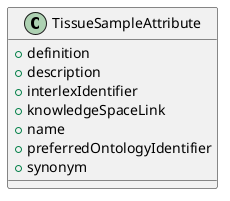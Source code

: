 @startuml
class TissueSampleAttribute {
+definition
+description
+interlexIdentifier
+knowledgeSpaceLink
+name
+preferredOntologyIdentifier
+synonym

}

@enduml